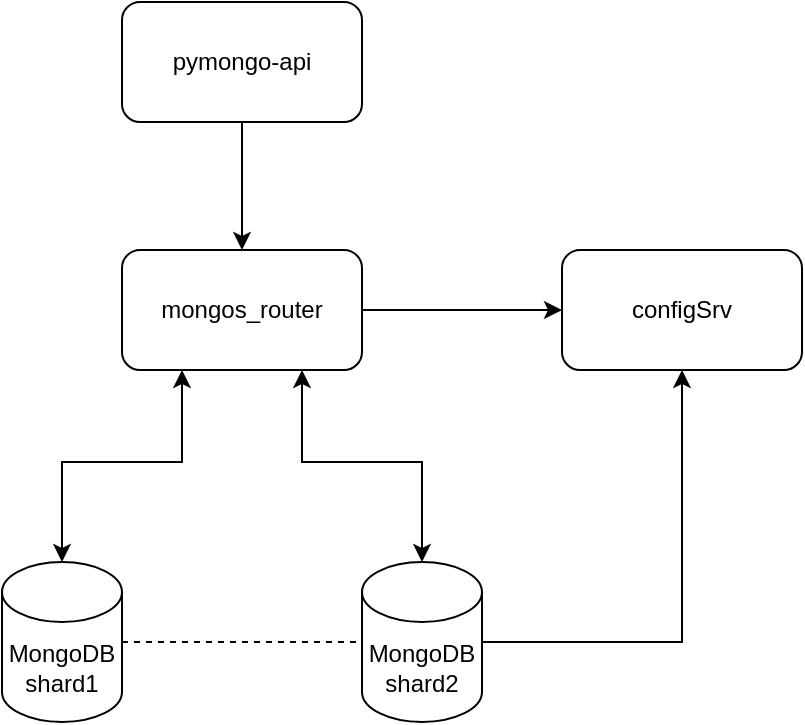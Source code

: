 <mxfile version="26.0.16" pages="5">
  <diagram name="Schema1" id="-H_mtQnk-PTXWXPvYvuk">
    <mxGraphModel dx="1194" dy="877" grid="1" gridSize="10" guides="1" tooltips="1" connect="1" arrows="1" fold="1" page="1" pageScale="1" pageWidth="1169" pageHeight="827" math="0" shadow="0">
      <root>
        <mxCell id="0" />
        <mxCell id="1" parent="0" />
        <mxCell id="zA23MoTUsTF4_91t8viU-2" value="MongoDB&lt;div&gt;shard1&lt;/div&gt;" style="shape=cylinder3;whiteSpace=wrap;html=1;boundedLbl=1;backgroundOutline=1;size=15;" parent="1" vertex="1">
          <mxGeometry x="320" y="570" width="60" height="80" as="geometry" />
        </mxCell>
        <mxCell id="zA23MoTUsTF4_91t8viU-3" value="pymongo-api" style="rounded=1;whiteSpace=wrap;html=1;" parent="1" vertex="1">
          <mxGeometry x="380" y="290" width="120" height="60" as="geometry" />
        </mxCell>
        <mxCell id="087oYiz1m4qv8BDyzzvF-1" value="mongos_router" style="rounded=1;whiteSpace=wrap;html=1;" vertex="1" parent="1">
          <mxGeometry x="380" y="414" width="120" height="60" as="geometry" />
        </mxCell>
        <mxCell id="087oYiz1m4qv8BDyzzvF-2" value="MongoDB&lt;div&gt;shard2&lt;/div&gt;" style="shape=cylinder3;whiteSpace=wrap;html=1;boundedLbl=1;backgroundOutline=1;size=15;" vertex="1" parent="1">
          <mxGeometry x="500" y="570" width="60" height="80" as="geometry" />
        </mxCell>
        <mxCell id="087oYiz1m4qv8BDyzzvF-3" value="configSrv" style="rounded=1;whiteSpace=wrap;html=1;" vertex="1" parent="1">
          <mxGeometry x="600" y="414" width="120" height="60" as="geometry" />
        </mxCell>
        <mxCell id="087oYiz1m4qv8BDyzzvF-4" value="" style="endArrow=classic;html=1;rounded=0;exitX=0.5;exitY=1;exitDx=0;exitDy=0;entryX=0.5;entryY=0;entryDx=0;entryDy=0;" edge="1" parent="1" source="zA23MoTUsTF4_91t8viU-3" target="087oYiz1m4qv8BDyzzvF-1">
          <mxGeometry width="50" height="50" relative="1" as="geometry">
            <mxPoint x="560" y="480" as="sourcePoint" />
            <mxPoint x="610" y="430" as="targetPoint" />
          </mxGeometry>
        </mxCell>
        <mxCell id="087oYiz1m4qv8BDyzzvF-5" value="" style="endArrow=none;dashed=1;html=1;rounded=0;exitX=1;exitY=0.5;exitDx=0;exitDy=0;exitPerimeter=0;entryX=0;entryY=0.5;entryDx=0;entryDy=0;entryPerimeter=0;" edge="1" parent="1" source="zA23MoTUsTF4_91t8viU-2" target="087oYiz1m4qv8BDyzzvF-2">
          <mxGeometry width="50" height="50" relative="1" as="geometry">
            <mxPoint x="560" y="480" as="sourcePoint" />
            <mxPoint x="610" y="430" as="targetPoint" />
          </mxGeometry>
        </mxCell>
        <mxCell id="087oYiz1m4qv8BDyzzvF-6" value="" style="endArrow=classic;html=1;rounded=0;exitX=1;exitY=0.5;exitDx=0;exitDy=0;exitPerimeter=0;entryX=0.5;entryY=1;entryDx=0;entryDy=0;" edge="1" parent="1" source="087oYiz1m4qv8BDyzzvF-2" target="087oYiz1m4qv8BDyzzvF-3">
          <mxGeometry width="50" height="50" relative="1" as="geometry">
            <mxPoint x="560" y="480" as="sourcePoint" />
            <mxPoint x="610" y="430" as="targetPoint" />
            <Array as="points">
              <mxPoint x="660" y="610" />
            </Array>
          </mxGeometry>
        </mxCell>
        <mxCell id="087oYiz1m4qv8BDyzzvF-7" value="" style="endArrow=classic;startArrow=classic;html=1;rounded=0;exitX=0.25;exitY=1;exitDx=0;exitDy=0;entryX=0.5;entryY=0;entryDx=0;entryDy=0;entryPerimeter=0;" edge="1" parent="1" source="087oYiz1m4qv8BDyzzvF-1" target="zA23MoTUsTF4_91t8viU-2">
          <mxGeometry width="50" height="50" relative="1" as="geometry">
            <mxPoint x="480" y="530" as="sourcePoint" />
            <mxPoint x="610" y="430" as="targetPoint" />
            <Array as="points">
              <mxPoint x="410" y="520" />
              <mxPoint x="350" y="520" />
            </Array>
          </mxGeometry>
        </mxCell>
        <mxCell id="087oYiz1m4qv8BDyzzvF-10" value="" style="endArrow=classic;startArrow=classic;html=1;rounded=0;exitX=0.75;exitY=1;exitDx=0;exitDy=0;entryX=0.5;entryY=0;entryDx=0;entryDy=0;entryPerimeter=0;" edge="1" parent="1" source="087oYiz1m4qv8BDyzzvF-1" target="087oYiz1m4qv8BDyzzvF-2">
          <mxGeometry width="50" height="50" relative="1" as="geometry">
            <mxPoint x="560" y="480" as="sourcePoint" />
            <mxPoint x="610" y="430" as="targetPoint" />
            <Array as="points">
              <mxPoint x="470" y="520" />
              <mxPoint x="530" y="520" />
            </Array>
          </mxGeometry>
        </mxCell>
        <mxCell id="087oYiz1m4qv8BDyzzvF-11" value="" style="endArrow=classic;html=1;rounded=0;exitX=1;exitY=0.5;exitDx=0;exitDy=0;entryX=0;entryY=0.5;entryDx=0;entryDy=0;" edge="1" parent="1" source="087oYiz1m4qv8BDyzzvF-1" target="087oYiz1m4qv8BDyzzvF-3">
          <mxGeometry width="50" height="50" relative="1" as="geometry">
            <mxPoint x="560" y="480" as="sourcePoint" />
            <mxPoint x="610" y="430" as="targetPoint" />
          </mxGeometry>
        </mxCell>
      </root>
    </mxGraphModel>
  </diagram>
  <diagram name="Schema2" id="lO0M5hL0GGs-iEj8rgMu">
    <mxGraphModel dx="1194" dy="877" grid="1" gridSize="10" guides="1" tooltips="1" connect="1" arrows="1" fold="1" page="1" pageScale="1" pageWidth="1169" pageHeight="827" math="0" shadow="0">
      <root>
        <mxCell id="o8XCgRM6VJxwZhyw6zIC-0" />
        <mxCell id="o8XCgRM6VJxwZhyw6zIC-1" parent="o8XCgRM6VJxwZhyw6zIC-0" />
        <mxCell id="o8XCgRM6VJxwZhyw6zIC-3" value="pymongo-api" style="rounded=1;whiteSpace=wrap;html=1;" vertex="1" parent="o8XCgRM6VJxwZhyw6zIC-1">
          <mxGeometry x="380" y="290" width="120" height="60" as="geometry" />
        </mxCell>
        <mxCell id="o8XCgRM6VJxwZhyw6zIC-4" value="mongos_router" style="rounded=1;whiteSpace=wrap;html=1;" vertex="1" parent="o8XCgRM6VJxwZhyw6zIC-1">
          <mxGeometry x="380" y="414" width="120" height="60" as="geometry" />
        </mxCell>
        <mxCell id="o8XCgRM6VJxwZhyw6zIC-6" value="configSrv" style="rounded=1;whiteSpace=wrap;html=1;" vertex="1" parent="o8XCgRM6VJxwZhyw6zIC-1">
          <mxGeometry x="600" y="414" width="120" height="60" as="geometry" />
        </mxCell>
        <mxCell id="o8XCgRM6VJxwZhyw6zIC-7" value="" style="endArrow=classic;html=1;rounded=0;exitX=0.5;exitY=1;exitDx=0;exitDy=0;entryX=0.5;entryY=0;entryDx=0;entryDy=0;" edge="1" parent="o8XCgRM6VJxwZhyw6zIC-1" source="o8XCgRM6VJxwZhyw6zIC-3" target="o8XCgRM6VJxwZhyw6zIC-4">
          <mxGeometry width="50" height="50" relative="1" as="geometry">
            <mxPoint x="560" y="480" as="sourcePoint" />
            <mxPoint x="610" y="430" as="targetPoint" />
          </mxGeometry>
        </mxCell>
        <mxCell id="o8XCgRM6VJxwZhyw6zIC-10" value="" style="endArrow=classic;startArrow=classic;html=1;rounded=0;exitX=0.25;exitY=1;exitDx=0;exitDy=0;entryX=0.8;entryY=0;entryDx=0;entryDy=0;entryPerimeter=0;" edge="1" parent="o8XCgRM6VJxwZhyw6zIC-1" source="o8XCgRM6VJxwZhyw6zIC-4" target="TA7CUY5r8vVZmeX4kMc0-0">
          <mxGeometry width="50" height="50" relative="1" as="geometry">
            <mxPoint x="480" y="530" as="sourcePoint" />
            <mxPoint x="350" y="570" as="targetPoint" />
            <Array as="points">
              <mxPoint x="410" y="520" />
              <mxPoint x="350" y="520" />
            </Array>
          </mxGeometry>
        </mxCell>
        <mxCell id="o8XCgRM6VJxwZhyw6zIC-11" value="" style="endArrow=classic;startArrow=classic;html=1;rounded=0;exitX=0.75;exitY=1;exitDx=0;exitDy=0;entryX=0.186;entryY=0;entryDx=0;entryDy=0;entryPerimeter=0;" edge="1" parent="o8XCgRM6VJxwZhyw6zIC-1" source="o8XCgRM6VJxwZhyw6zIC-4" target="TA7CUY5r8vVZmeX4kMc0-2">
          <mxGeometry width="50" height="50" relative="1" as="geometry">
            <mxPoint x="560" y="480" as="sourcePoint" />
            <mxPoint x="530" y="560" as="targetPoint" />
            <Array as="points">
              <mxPoint x="470" y="520" />
              <mxPoint x="530" y="520" />
            </Array>
          </mxGeometry>
        </mxCell>
        <mxCell id="o8XCgRM6VJxwZhyw6zIC-12" value="" style="endArrow=classic;html=1;rounded=0;exitX=1;exitY=0.5;exitDx=0;exitDy=0;entryX=0;entryY=0.5;entryDx=0;entryDy=0;" edge="1" parent="o8XCgRM6VJxwZhyw6zIC-1" source="o8XCgRM6VJxwZhyw6zIC-4" target="o8XCgRM6VJxwZhyw6zIC-6">
          <mxGeometry width="50" height="50" relative="1" as="geometry">
            <mxPoint x="560" y="480" as="sourcePoint" />
            <mxPoint x="610" y="430" as="targetPoint" />
          </mxGeometry>
        </mxCell>
        <mxCell id="TA7CUY5r8vVZmeX4kMc0-0" value="shard1" style="swimlane;whiteSpace=wrap;html=1;" vertex="1" parent="o8XCgRM6VJxwZhyw6zIC-1">
          <mxGeometry x="160" y="570" width="230" height="210" as="geometry" />
        </mxCell>
        <mxCell id="plJyQWOy_HeiTZnCQPnZ-1" value="MongoDB&lt;div&gt;shard11&lt;/div&gt;" style="shape=cylinder3;whiteSpace=wrap;html=1;boundedLbl=1;backgroundOutline=1;size=15;" vertex="1" parent="TA7CUY5r8vVZmeX4kMc0-0">
          <mxGeometry x="20" y="40" width="60" height="80" as="geometry" />
        </mxCell>
        <mxCell id="TA7CUY5r8vVZmeX4kMc0-3" value="MongoDB&lt;div&gt;shard12&lt;/div&gt;" style="shape=cylinder3;whiteSpace=wrap;html=1;boundedLbl=1;backgroundOutline=1;size=15;" vertex="1" parent="TA7CUY5r8vVZmeX4kMc0-0">
          <mxGeometry x="150" y="40" width="60" height="80" as="geometry" />
        </mxCell>
        <mxCell id="TA7CUY5r8vVZmeX4kMc0-4" value="MongoDB&lt;div&gt;shard13&lt;/div&gt;" style="shape=cylinder3;whiteSpace=wrap;html=1;boundedLbl=1;backgroundOutline=1;size=15;" vertex="1" parent="TA7CUY5r8vVZmeX4kMc0-0">
          <mxGeometry x="85" y="120" width="60" height="80" as="geometry" />
        </mxCell>
        <mxCell id="TA7CUY5r8vVZmeX4kMc0-7" value="" style="endArrow=classic;startArrow=classic;html=1;rounded=0;exitX=0.622;exitY=1.033;exitDx=0;exitDy=0;exitPerimeter=0;entryX=0;entryY=0.5;entryDx=0;entryDy=0;entryPerimeter=0;" edge="1" parent="TA7CUY5r8vVZmeX4kMc0-0" source="plJyQWOy_HeiTZnCQPnZ-1" target="TA7CUY5r8vVZmeX4kMc0-4">
          <mxGeometry width="50" height="50" relative="1" as="geometry">
            <mxPoint x="400" y="-90" as="sourcePoint" />
            <mxPoint x="450" y="-140" as="targetPoint" />
          </mxGeometry>
        </mxCell>
        <mxCell id="TA7CUY5r8vVZmeX4kMc0-8" value="" style="endArrow=classic;startArrow=classic;html=1;rounded=0;exitX=1;exitY=0.5;exitDx=0;exitDy=0;exitPerimeter=0;" edge="1" parent="TA7CUY5r8vVZmeX4kMc0-0" source="plJyQWOy_HeiTZnCQPnZ-1" target="TA7CUY5r8vVZmeX4kMc0-3">
          <mxGeometry width="50" height="50" relative="1" as="geometry">
            <mxPoint x="400" y="-90" as="sourcePoint" />
            <mxPoint x="450" y="-140" as="targetPoint" />
          </mxGeometry>
        </mxCell>
        <mxCell id="TA7CUY5r8vVZmeX4kMc0-9" value="" style="endArrow=classic;startArrow=classic;html=1;rounded=0;entryX=0.5;entryY=1;entryDx=0;entryDy=0;entryPerimeter=0;exitX=1;exitY=0.5;exitDx=0;exitDy=0;exitPerimeter=0;" edge="1" parent="TA7CUY5r8vVZmeX4kMc0-0" source="TA7CUY5r8vVZmeX4kMc0-4" target="TA7CUY5r8vVZmeX4kMc0-3">
          <mxGeometry width="50" height="50" relative="1" as="geometry">
            <mxPoint x="400" y="-90" as="sourcePoint" />
            <mxPoint x="450" y="-140" as="targetPoint" />
          </mxGeometry>
        </mxCell>
        <mxCell id="TA7CUY5r8vVZmeX4kMc0-2" value="shard2" style="swimlane;whiteSpace=wrap;html=1;" vertex="1" parent="o8XCgRM6VJxwZhyw6zIC-1">
          <mxGeometry x="490" y="570" width="230" height="210" as="geometry" />
        </mxCell>
        <mxCell id="o8XCgRM6VJxwZhyw6zIC-5" value="MongoDB&lt;div&gt;shard21&lt;/div&gt;" style="shape=cylinder3;whiteSpace=wrap;html=1;boundedLbl=1;backgroundOutline=1;size=15;" vertex="1" parent="TA7CUY5r8vVZmeX4kMc0-2">
          <mxGeometry x="30" y="40" width="60" height="80" as="geometry" />
        </mxCell>
        <mxCell id="TA7CUY5r8vVZmeX4kMc0-5" value="MongoDB&lt;div&gt;shard22&lt;/div&gt;" style="shape=cylinder3;whiteSpace=wrap;html=1;boundedLbl=1;backgroundOutline=1;size=15;" vertex="1" parent="TA7CUY5r8vVZmeX4kMc0-2">
          <mxGeometry x="150" y="40" width="60" height="80" as="geometry" />
        </mxCell>
        <mxCell id="TA7CUY5r8vVZmeX4kMc0-6" value="MongoDB&lt;div&gt;shard23&lt;/div&gt;" style="shape=cylinder3;whiteSpace=wrap;html=1;boundedLbl=1;backgroundOutline=1;size=15;" vertex="1" parent="TA7CUY5r8vVZmeX4kMc0-2">
          <mxGeometry x="90" y="120" width="60" height="80" as="geometry" />
        </mxCell>
        <mxCell id="ODHr8h-MyP5R2nlJyioQ-1" value="" style="endArrow=classic;startArrow=classic;html=1;rounded=0;entryX=0;entryY=0.5;entryDx=0;entryDy=0;entryPerimeter=0;exitX=1;exitY=0.5;exitDx=0;exitDy=0;exitPerimeter=0;" edge="1" parent="TA7CUY5r8vVZmeX4kMc0-2" source="o8XCgRM6VJxwZhyw6zIC-5" target="TA7CUY5r8vVZmeX4kMc0-5">
          <mxGeometry width="50" height="50" relative="1" as="geometry">
            <mxPoint x="70" y="10" as="sourcePoint" />
            <mxPoint x="120" y="-40" as="targetPoint" />
          </mxGeometry>
        </mxCell>
        <mxCell id="ODHr8h-MyP5R2nlJyioQ-2" value="" style="endArrow=classic;startArrow=classic;html=1;rounded=0;entryX=0.5;entryY=1;entryDx=0;entryDy=0;entryPerimeter=0;exitX=0;exitY=0.5;exitDx=0;exitDy=0;exitPerimeter=0;" edge="1" parent="TA7CUY5r8vVZmeX4kMc0-2" source="TA7CUY5r8vVZmeX4kMc0-6" target="o8XCgRM6VJxwZhyw6zIC-5">
          <mxGeometry width="50" height="50" relative="1" as="geometry">
            <mxPoint x="70" y="10" as="sourcePoint" />
            <mxPoint x="120" y="-40" as="targetPoint" />
          </mxGeometry>
        </mxCell>
        <mxCell id="ODHr8h-MyP5R2nlJyioQ-3" value="" style="endArrow=classic;startArrow=classic;html=1;rounded=0;entryX=0.5;entryY=1;entryDx=0;entryDy=0;entryPerimeter=0;exitX=1;exitY=0.5;exitDx=0;exitDy=0;exitPerimeter=0;" edge="1" parent="TA7CUY5r8vVZmeX4kMc0-2" source="TA7CUY5r8vVZmeX4kMc0-6" target="TA7CUY5r8vVZmeX4kMc0-5">
          <mxGeometry width="50" height="50" relative="1" as="geometry">
            <mxPoint x="70" y="10" as="sourcePoint" />
            <mxPoint x="120" y="-40" as="targetPoint" />
          </mxGeometry>
        </mxCell>
        <mxCell id="TA7CUY5r8vVZmeX4kMc0-11" value="" style="endArrow=none;dashed=1;html=1;rounded=0;exitX=1;exitY=0.5;exitDx=0;exitDy=0;entryX=0;entryY=0.5;entryDx=0;entryDy=0;" edge="1" parent="o8XCgRM6VJxwZhyw6zIC-1" source="TA7CUY5r8vVZmeX4kMc0-0" target="TA7CUY5r8vVZmeX4kMc0-2">
          <mxGeometry width="50" height="50" relative="1" as="geometry">
            <mxPoint x="560" y="480" as="sourcePoint" />
            <mxPoint x="610" y="430" as="targetPoint" />
          </mxGeometry>
        </mxCell>
        <mxCell id="ODHr8h-MyP5R2nlJyioQ-0" value="" style="endArrow=classic;html=1;rounded=0;exitX=1;exitY=0.5;exitDx=0;exitDy=0;entryX=1;entryY=0.5;entryDx=0;entryDy=0;" edge="1" parent="o8XCgRM6VJxwZhyw6zIC-1" source="TA7CUY5r8vVZmeX4kMc0-2" target="o8XCgRM6VJxwZhyw6zIC-6">
          <mxGeometry width="50" height="50" relative="1" as="geometry">
            <mxPoint x="560" y="480" as="sourcePoint" />
            <mxPoint x="610" y="430" as="targetPoint" />
            <Array as="points">
              <mxPoint x="850" y="675" />
              <mxPoint x="850" y="444" />
            </Array>
          </mxGeometry>
        </mxCell>
      </root>
    </mxGraphModel>
  </diagram>
  <diagram name="Schema3" id="BK8w4pbfWN5OCnKPO7yN">
    <mxGraphModel dx="1194" dy="877" grid="1" gridSize="10" guides="1" tooltips="1" connect="1" arrows="1" fold="1" page="1" pageScale="1" pageWidth="1169" pageHeight="827" math="0" shadow="0">
      <root>
        <mxCell id="q2CXwzbvBKDrJuUm-CUu-0" />
        <mxCell id="q2CXwzbvBKDrJuUm-CUu-1" parent="q2CXwzbvBKDrJuUm-CUu-0" />
        <mxCell id="q2CXwzbvBKDrJuUm-CUu-2" value="pymongo-api" style="rounded=1;whiteSpace=wrap;html=1;" vertex="1" parent="q2CXwzbvBKDrJuUm-CUu-1">
          <mxGeometry x="380" y="290" width="120" height="60" as="geometry" />
        </mxCell>
        <mxCell id="q2CXwzbvBKDrJuUm-CUu-3" value="mongos_router" style="rounded=1;whiteSpace=wrap;html=1;" vertex="1" parent="q2CXwzbvBKDrJuUm-CUu-1">
          <mxGeometry x="380" y="414" width="120" height="60" as="geometry" />
        </mxCell>
        <mxCell id="q2CXwzbvBKDrJuUm-CUu-4" value="configSrv" style="rounded=1;whiteSpace=wrap;html=1;" vertex="1" parent="q2CXwzbvBKDrJuUm-CUu-1">
          <mxGeometry x="600" y="414" width="120" height="60" as="geometry" />
        </mxCell>
        <mxCell id="q2CXwzbvBKDrJuUm-CUu-5" value="" style="endArrow=classic;html=1;rounded=0;exitX=0.5;exitY=1;exitDx=0;exitDy=0;entryX=0.5;entryY=0;entryDx=0;entryDy=0;" edge="1" parent="q2CXwzbvBKDrJuUm-CUu-1" source="q2CXwzbvBKDrJuUm-CUu-2" target="q2CXwzbvBKDrJuUm-CUu-3">
          <mxGeometry width="50" height="50" relative="1" as="geometry">
            <mxPoint x="560" y="480" as="sourcePoint" />
            <mxPoint x="610" y="430" as="targetPoint" />
          </mxGeometry>
        </mxCell>
        <mxCell id="q2CXwzbvBKDrJuUm-CUu-6" value="" style="endArrow=classic;startArrow=classic;html=1;rounded=0;exitX=0.25;exitY=1;exitDx=0;exitDy=0;entryX=0.8;entryY=0;entryDx=0;entryDy=0;entryPerimeter=0;" edge="1" parent="q2CXwzbvBKDrJuUm-CUu-1" source="q2CXwzbvBKDrJuUm-CUu-3" target="q2CXwzbvBKDrJuUm-CUu-9">
          <mxGeometry width="50" height="50" relative="1" as="geometry">
            <mxPoint x="480" y="530" as="sourcePoint" />
            <mxPoint x="350" y="570" as="targetPoint" />
            <Array as="points">
              <mxPoint x="410" y="520" />
              <mxPoint x="350" y="520" />
            </Array>
          </mxGeometry>
        </mxCell>
        <mxCell id="q2CXwzbvBKDrJuUm-CUu-7" value="" style="endArrow=classic;startArrow=classic;html=1;rounded=0;exitX=0.75;exitY=1;exitDx=0;exitDy=0;entryX=0.186;entryY=0;entryDx=0;entryDy=0;entryPerimeter=0;" edge="1" parent="q2CXwzbvBKDrJuUm-CUu-1" source="q2CXwzbvBKDrJuUm-CUu-3" target="q2CXwzbvBKDrJuUm-CUu-16">
          <mxGeometry width="50" height="50" relative="1" as="geometry">
            <mxPoint x="560" y="480" as="sourcePoint" />
            <mxPoint x="530" y="560" as="targetPoint" />
            <Array as="points">
              <mxPoint x="470" y="520" />
              <mxPoint x="530" y="520" />
            </Array>
          </mxGeometry>
        </mxCell>
        <mxCell id="q2CXwzbvBKDrJuUm-CUu-8" value="" style="endArrow=classic;html=1;rounded=0;exitX=1;exitY=0.5;exitDx=0;exitDy=0;entryX=0;entryY=0.5;entryDx=0;entryDy=0;" edge="1" parent="q2CXwzbvBKDrJuUm-CUu-1" source="q2CXwzbvBKDrJuUm-CUu-3" target="q2CXwzbvBKDrJuUm-CUu-4">
          <mxGeometry width="50" height="50" relative="1" as="geometry">
            <mxPoint x="560" y="480" as="sourcePoint" />
            <mxPoint x="610" y="430" as="targetPoint" />
          </mxGeometry>
        </mxCell>
        <mxCell id="q2CXwzbvBKDrJuUm-CUu-9" value="shard1" style="swimlane;whiteSpace=wrap;html=1;" vertex="1" parent="q2CXwzbvBKDrJuUm-CUu-1">
          <mxGeometry x="160" y="570" width="230" height="210" as="geometry">
            <mxRectangle x="160" y="570" width="80" height="30" as="alternateBounds" />
          </mxGeometry>
        </mxCell>
        <mxCell id="q2CXwzbvBKDrJuUm-CUu-10" value="MongoDB&lt;div&gt;shard11&lt;/div&gt;" style="shape=cylinder3;whiteSpace=wrap;html=1;boundedLbl=1;backgroundOutline=1;size=15;" vertex="1" parent="q2CXwzbvBKDrJuUm-CUu-9">
          <mxGeometry x="20" y="40" width="60" height="80" as="geometry" />
        </mxCell>
        <mxCell id="q2CXwzbvBKDrJuUm-CUu-11" value="MongoDB&lt;div&gt;shard12&lt;/div&gt;" style="shape=cylinder3;whiteSpace=wrap;html=1;boundedLbl=1;backgroundOutline=1;size=15;" vertex="1" parent="q2CXwzbvBKDrJuUm-CUu-9">
          <mxGeometry x="150" y="40" width="60" height="80" as="geometry" />
        </mxCell>
        <mxCell id="q2CXwzbvBKDrJuUm-CUu-12" value="MongoDB&lt;div&gt;shard13&lt;/div&gt;" style="shape=cylinder3;whiteSpace=wrap;html=1;boundedLbl=1;backgroundOutline=1;size=15;" vertex="1" parent="q2CXwzbvBKDrJuUm-CUu-9">
          <mxGeometry x="85" y="120" width="60" height="80" as="geometry" />
        </mxCell>
        <mxCell id="q2CXwzbvBKDrJuUm-CUu-13" value="" style="endArrow=classic;startArrow=classic;html=1;rounded=0;exitX=0.622;exitY=1.033;exitDx=0;exitDy=0;exitPerimeter=0;entryX=0;entryY=0.5;entryDx=0;entryDy=0;entryPerimeter=0;" edge="1" parent="q2CXwzbvBKDrJuUm-CUu-9" source="q2CXwzbvBKDrJuUm-CUu-10" target="q2CXwzbvBKDrJuUm-CUu-12">
          <mxGeometry width="50" height="50" relative="1" as="geometry">
            <mxPoint x="400" y="-90" as="sourcePoint" />
            <mxPoint x="450" y="-140" as="targetPoint" />
          </mxGeometry>
        </mxCell>
        <mxCell id="q2CXwzbvBKDrJuUm-CUu-14" value="" style="endArrow=classic;startArrow=classic;html=1;rounded=0;exitX=1;exitY=0.5;exitDx=0;exitDy=0;exitPerimeter=0;" edge="1" parent="q2CXwzbvBKDrJuUm-CUu-9" source="q2CXwzbvBKDrJuUm-CUu-10" target="q2CXwzbvBKDrJuUm-CUu-11">
          <mxGeometry width="50" height="50" relative="1" as="geometry">
            <mxPoint x="400" y="-90" as="sourcePoint" />
            <mxPoint x="450" y="-140" as="targetPoint" />
          </mxGeometry>
        </mxCell>
        <mxCell id="q2CXwzbvBKDrJuUm-CUu-15" value="" style="endArrow=classic;startArrow=classic;html=1;rounded=0;entryX=0.5;entryY=1;entryDx=0;entryDy=0;entryPerimeter=0;exitX=1;exitY=0.5;exitDx=0;exitDy=0;exitPerimeter=0;" edge="1" parent="q2CXwzbvBKDrJuUm-CUu-9" source="q2CXwzbvBKDrJuUm-CUu-12" target="q2CXwzbvBKDrJuUm-CUu-11">
          <mxGeometry width="50" height="50" relative="1" as="geometry">
            <mxPoint x="400" y="-90" as="sourcePoint" />
            <mxPoint x="450" y="-140" as="targetPoint" />
          </mxGeometry>
        </mxCell>
        <mxCell id="q2CXwzbvBKDrJuUm-CUu-16" value="shard2" style="swimlane;whiteSpace=wrap;html=1;" vertex="1" parent="q2CXwzbvBKDrJuUm-CUu-1">
          <mxGeometry x="490" y="570" width="230" height="210" as="geometry">
            <mxRectangle x="490" y="570" width="80" height="30" as="alternateBounds" />
          </mxGeometry>
        </mxCell>
        <mxCell id="q2CXwzbvBKDrJuUm-CUu-17" value="MongoDB&lt;div&gt;shard21&lt;/div&gt;" style="shape=cylinder3;whiteSpace=wrap;html=1;boundedLbl=1;backgroundOutline=1;size=15;" vertex="1" parent="q2CXwzbvBKDrJuUm-CUu-16">
          <mxGeometry x="30" y="40" width="60" height="80" as="geometry" />
        </mxCell>
        <mxCell id="q2CXwzbvBKDrJuUm-CUu-18" value="MongoDB&lt;div&gt;shard22&lt;/div&gt;" style="shape=cylinder3;whiteSpace=wrap;html=1;boundedLbl=1;backgroundOutline=1;size=15;" vertex="1" parent="q2CXwzbvBKDrJuUm-CUu-16">
          <mxGeometry x="150" y="40" width="60" height="80" as="geometry" />
        </mxCell>
        <mxCell id="q2CXwzbvBKDrJuUm-CUu-19" value="MongoDB&lt;div&gt;shard23&lt;/div&gt;" style="shape=cylinder3;whiteSpace=wrap;html=1;boundedLbl=1;backgroundOutline=1;size=15;" vertex="1" parent="q2CXwzbvBKDrJuUm-CUu-16">
          <mxGeometry x="90" y="120" width="60" height="80" as="geometry" />
        </mxCell>
        <mxCell id="q2CXwzbvBKDrJuUm-CUu-20" value="" style="endArrow=classic;startArrow=classic;html=1;rounded=0;entryX=0;entryY=0.5;entryDx=0;entryDy=0;entryPerimeter=0;exitX=1;exitY=0.5;exitDx=0;exitDy=0;exitPerimeter=0;" edge="1" parent="q2CXwzbvBKDrJuUm-CUu-16" source="q2CXwzbvBKDrJuUm-CUu-17" target="q2CXwzbvBKDrJuUm-CUu-18">
          <mxGeometry width="50" height="50" relative="1" as="geometry">
            <mxPoint x="70" y="10" as="sourcePoint" />
            <mxPoint x="120" y="-40" as="targetPoint" />
          </mxGeometry>
        </mxCell>
        <mxCell id="q2CXwzbvBKDrJuUm-CUu-21" value="" style="endArrow=classic;startArrow=classic;html=1;rounded=0;entryX=0.5;entryY=1;entryDx=0;entryDy=0;entryPerimeter=0;exitX=0;exitY=0.5;exitDx=0;exitDy=0;exitPerimeter=0;" edge="1" parent="q2CXwzbvBKDrJuUm-CUu-16" source="q2CXwzbvBKDrJuUm-CUu-19" target="q2CXwzbvBKDrJuUm-CUu-17">
          <mxGeometry width="50" height="50" relative="1" as="geometry">
            <mxPoint x="70" y="10" as="sourcePoint" />
            <mxPoint x="120" y="-40" as="targetPoint" />
          </mxGeometry>
        </mxCell>
        <mxCell id="q2CXwzbvBKDrJuUm-CUu-22" value="" style="endArrow=classic;startArrow=classic;html=1;rounded=0;entryX=0.5;entryY=1;entryDx=0;entryDy=0;entryPerimeter=0;exitX=1;exitY=0.5;exitDx=0;exitDy=0;exitPerimeter=0;" edge="1" parent="q2CXwzbvBKDrJuUm-CUu-16" source="q2CXwzbvBKDrJuUm-CUu-19" target="q2CXwzbvBKDrJuUm-CUu-18">
          <mxGeometry width="50" height="50" relative="1" as="geometry">
            <mxPoint x="70" y="10" as="sourcePoint" />
            <mxPoint x="120" y="-40" as="targetPoint" />
          </mxGeometry>
        </mxCell>
        <mxCell id="q2CXwzbvBKDrJuUm-CUu-23" value="" style="endArrow=none;dashed=1;html=1;rounded=0;exitX=1;exitY=0.5;exitDx=0;exitDy=0;entryX=0;entryY=0.5;entryDx=0;entryDy=0;" edge="1" parent="q2CXwzbvBKDrJuUm-CUu-1" source="q2CXwzbvBKDrJuUm-CUu-9" target="q2CXwzbvBKDrJuUm-CUu-16">
          <mxGeometry width="50" height="50" relative="1" as="geometry">
            <mxPoint x="560" y="480" as="sourcePoint" />
            <mxPoint x="610" y="430" as="targetPoint" />
          </mxGeometry>
        </mxCell>
        <mxCell id="q2CXwzbvBKDrJuUm-CUu-24" value="" style="endArrow=classic;html=1;rounded=0;exitX=1;exitY=0.5;exitDx=0;exitDy=0;entryX=1;entryY=0.5;entryDx=0;entryDy=0;" edge="1" parent="q2CXwzbvBKDrJuUm-CUu-1" source="q2CXwzbvBKDrJuUm-CUu-16" target="q2CXwzbvBKDrJuUm-CUu-4">
          <mxGeometry width="50" height="50" relative="1" as="geometry">
            <mxPoint x="560" y="480" as="sourcePoint" />
            <mxPoint x="610" y="430" as="targetPoint" />
            <Array as="points">
              <mxPoint x="850" y="675" />
              <mxPoint x="850" y="444" />
            </Array>
          </mxGeometry>
        </mxCell>
        <mxCell id="NEqiRjux5sYKYrWcBsMP-0" value="redis" style="rounded=1;whiteSpace=wrap;html=1;" vertex="1" parent="q2CXwzbvBKDrJuUm-CUu-1">
          <mxGeometry x="150" y="414" width="120" height="60" as="geometry" />
        </mxCell>
        <mxCell id="NEqiRjux5sYKYrWcBsMP-1" value="" style="endArrow=classic;html=1;rounded=0;exitX=0;exitY=0.5;exitDx=0;exitDy=0;entryX=0.5;entryY=0;entryDx=0;entryDy=0;" edge="1" parent="q2CXwzbvBKDrJuUm-CUu-1" source="q2CXwzbvBKDrJuUm-CUu-2" target="NEqiRjux5sYKYrWcBsMP-0">
          <mxGeometry width="50" height="50" relative="1" as="geometry">
            <mxPoint x="560" y="680" as="sourcePoint" />
            <mxPoint x="610" y="630" as="targetPoint" />
            <Array as="points">
              <mxPoint x="210" y="320" />
            </Array>
          </mxGeometry>
        </mxCell>
      </root>
    </mxGraphModel>
  </diagram>
  <diagram name="Schema4" id="0gWDWi08B7lqSFrItPcV">
    <mxGraphModel dx="1405" dy="1032" grid="1" gridSize="10" guides="1" tooltips="1" connect="1" arrows="1" fold="1" page="1" pageScale="1" pageWidth="1169" pageHeight="827" math="0" shadow="0">
      <root>
        <mxCell id="6fXSz6G4oAWlf-07K5Bp-0" />
        <mxCell id="6fXSz6G4oAWlf-07K5Bp-1" parent="6fXSz6G4oAWlf-07K5Bp-0" />
        <mxCell id="6fXSz6G4oAWlf-07K5Bp-2" value="pymongo-api-1" style="rounded=1;whiteSpace=wrap;html=1;" vertex="1" parent="6fXSz6G4oAWlf-07K5Bp-1">
          <mxGeometry x="290" y="290" width="120" height="60" as="geometry" />
        </mxCell>
        <mxCell id="6fXSz6G4oAWlf-07K5Bp-3" value="mongos_router" style="rounded=1;whiteSpace=wrap;html=1;" vertex="1" parent="6fXSz6G4oAWlf-07K5Bp-1">
          <mxGeometry x="380" y="414" width="120" height="60" as="geometry" />
        </mxCell>
        <mxCell id="6fXSz6G4oAWlf-07K5Bp-4" value="configSrv" style="rounded=1;whiteSpace=wrap;html=1;" vertex="1" parent="6fXSz6G4oAWlf-07K5Bp-1">
          <mxGeometry x="600" y="414" width="120" height="60" as="geometry" />
        </mxCell>
        <mxCell id="6fXSz6G4oAWlf-07K5Bp-5" value="" style="endArrow=classic;html=1;rounded=0;exitX=0.5;exitY=1;exitDx=0;exitDy=0;entryX=0.5;entryY=0;entryDx=0;entryDy=0;" edge="1" parent="6fXSz6G4oAWlf-07K5Bp-1" source="6fXSz6G4oAWlf-07K5Bp-2" target="6fXSz6G4oAWlf-07K5Bp-3">
          <mxGeometry width="50" height="50" relative="1" as="geometry">
            <mxPoint x="560" y="480" as="sourcePoint" />
            <mxPoint x="610" y="430" as="targetPoint" />
          </mxGeometry>
        </mxCell>
        <mxCell id="6fXSz6G4oAWlf-07K5Bp-6" value="" style="endArrow=classic;startArrow=classic;html=1;rounded=0;exitX=0.25;exitY=1;exitDx=0;exitDy=0;entryX=0.8;entryY=0;entryDx=0;entryDy=0;entryPerimeter=0;" edge="1" parent="6fXSz6G4oAWlf-07K5Bp-1" source="6fXSz6G4oAWlf-07K5Bp-3" target="6fXSz6G4oAWlf-07K5Bp-9">
          <mxGeometry width="50" height="50" relative="1" as="geometry">
            <mxPoint x="480" y="530" as="sourcePoint" />
            <mxPoint x="350" y="570" as="targetPoint" />
            <Array as="points">
              <mxPoint x="410" y="520" />
              <mxPoint x="350" y="520" />
            </Array>
          </mxGeometry>
        </mxCell>
        <mxCell id="6fXSz6G4oAWlf-07K5Bp-7" value="" style="endArrow=classic;startArrow=classic;html=1;rounded=0;exitX=0.75;exitY=1;exitDx=0;exitDy=0;entryX=0.186;entryY=0;entryDx=0;entryDy=0;entryPerimeter=0;" edge="1" parent="6fXSz6G4oAWlf-07K5Bp-1" source="6fXSz6G4oAWlf-07K5Bp-3" target="6fXSz6G4oAWlf-07K5Bp-16">
          <mxGeometry width="50" height="50" relative="1" as="geometry">
            <mxPoint x="560" y="480" as="sourcePoint" />
            <mxPoint x="530" y="560" as="targetPoint" />
            <Array as="points">
              <mxPoint x="470" y="520" />
              <mxPoint x="530" y="520" />
            </Array>
          </mxGeometry>
        </mxCell>
        <mxCell id="6fXSz6G4oAWlf-07K5Bp-8" value="" style="endArrow=classic;html=1;rounded=0;exitX=1;exitY=0.5;exitDx=0;exitDy=0;entryX=0;entryY=0.5;entryDx=0;entryDy=0;" edge="1" parent="6fXSz6G4oAWlf-07K5Bp-1" source="6fXSz6G4oAWlf-07K5Bp-3" target="6fXSz6G4oAWlf-07K5Bp-4">
          <mxGeometry width="50" height="50" relative="1" as="geometry">
            <mxPoint x="560" y="480" as="sourcePoint" />
            <mxPoint x="610" y="430" as="targetPoint" />
          </mxGeometry>
        </mxCell>
        <mxCell id="6fXSz6G4oAWlf-07K5Bp-9" value="shard1" style="swimlane;whiteSpace=wrap;html=1;" vertex="1" parent="6fXSz6G4oAWlf-07K5Bp-1">
          <mxGeometry x="160" y="570" width="230" height="210" as="geometry">
            <mxRectangle x="160" y="570" width="80" height="30" as="alternateBounds" />
          </mxGeometry>
        </mxCell>
        <mxCell id="6fXSz6G4oAWlf-07K5Bp-10" value="MongoDB&lt;div&gt;shard11&lt;/div&gt;" style="shape=cylinder3;whiteSpace=wrap;html=1;boundedLbl=1;backgroundOutline=1;size=15;" vertex="1" parent="6fXSz6G4oAWlf-07K5Bp-9">
          <mxGeometry x="20" y="40" width="60" height="80" as="geometry" />
        </mxCell>
        <mxCell id="6fXSz6G4oAWlf-07K5Bp-11" value="MongoDB&lt;div&gt;shard12&lt;/div&gt;" style="shape=cylinder3;whiteSpace=wrap;html=1;boundedLbl=1;backgroundOutline=1;size=15;" vertex="1" parent="6fXSz6G4oAWlf-07K5Bp-9">
          <mxGeometry x="150" y="40" width="60" height="80" as="geometry" />
        </mxCell>
        <mxCell id="6fXSz6G4oAWlf-07K5Bp-12" value="MongoDB&lt;div&gt;shard13&lt;/div&gt;" style="shape=cylinder3;whiteSpace=wrap;html=1;boundedLbl=1;backgroundOutline=1;size=15;" vertex="1" parent="6fXSz6G4oAWlf-07K5Bp-9">
          <mxGeometry x="85" y="120" width="60" height="80" as="geometry" />
        </mxCell>
        <mxCell id="6fXSz6G4oAWlf-07K5Bp-13" value="" style="endArrow=classic;startArrow=classic;html=1;rounded=0;exitX=0.622;exitY=1.033;exitDx=0;exitDy=0;exitPerimeter=0;entryX=0;entryY=0.5;entryDx=0;entryDy=0;entryPerimeter=0;" edge="1" parent="6fXSz6G4oAWlf-07K5Bp-9" source="6fXSz6G4oAWlf-07K5Bp-10" target="6fXSz6G4oAWlf-07K5Bp-12">
          <mxGeometry width="50" height="50" relative="1" as="geometry">
            <mxPoint x="400" y="-90" as="sourcePoint" />
            <mxPoint x="450" y="-140" as="targetPoint" />
          </mxGeometry>
        </mxCell>
        <mxCell id="6fXSz6G4oAWlf-07K5Bp-14" value="" style="endArrow=classic;startArrow=classic;html=1;rounded=0;exitX=1;exitY=0.5;exitDx=0;exitDy=0;exitPerimeter=0;" edge="1" parent="6fXSz6G4oAWlf-07K5Bp-9" source="6fXSz6G4oAWlf-07K5Bp-10" target="6fXSz6G4oAWlf-07K5Bp-11">
          <mxGeometry width="50" height="50" relative="1" as="geometry">
            <mxPoint x="400" y="-90" as="sourcePoint" />
            <mxPoint x="450" y="-140" as="targetPoint" />
          </mxGeometry>
        </mxCell>
        <mxCell id="6fXSz6G4oAWlf-07K5Bp-15" value="" style="endArrow=classic;startArrow=classic;html=1;rounded=0;entryX=0.5;entryY=1;entryDx=0;entryDy=0;entryPerimeter=0;exitX=1;exitY=0.5;exitDx=0;exitDy=0;exitPerimeter=0;" edge="1" parent="6fXSz6G4oAWlf-07K5Bp-9" source="6fXSz6G4oAWlf-07K5Bp-12" target="6fXSz6G4oAWlf-07K5Bp-11">
          <mxGeometry width="50" height="50" relative="1" as="geometry">
            <mxPoint x="400" y="-90" as="sourcePoint" />
            <mxPoint x="450" y="-140" as="targetPoint" />
          </mxGeometry>
        </mxCell>
        <mxCell id="6fXSz6G4oAWlf-07K5Bp-16" value="shard2" style="swimlane;whiteSpace=wrap;html=1;" vertex="1" parent="6fXSz6G4oAWlf-07K5Bp-1">
          <mxGeometry x="490" y="570" width="230" height="210" as="geometry">
            <mxRectangle x="490" y="570" width="80" height="30" as="alternateBounds" />
          </mxGeometry>
        </mxCell>
        <mxCell id="6fXSz6G4oAWlf-07K5Bp-17" value="MongoDB&lt;div&gt;shard21&lt;/div&gt;" style="shape=cylinder3;whiteSpace=wrap;html=1;boundedLbl=1;backgroundOutline=1;size=15;" vertex="1" parent="6fXSz6G4oAWlf-07K5Bp-16">
          <mxGeometry x="30" y="40" width="60" height="80" as="geometry" />
        </mxCell>
        <mxCell id="6fXSz6G4oAWlf-07K5Bp-18" value="MongoDB&lt;div&gt;shard22&lt;/div&gt;" style="shape=cylinder3;whiteSpace=wrap;html=1;boundedLbl=1;backgroundOutline=1;size=15;" vertex="1" parent="6fXSz6G4oAWlf-07K5Bp-16">
          <mxGeometry x="150" y="40" width="60" height="80" as="geometry" />
        </mxCell>
        <mxCell id="6fXSz6G4oAWlf-07K5Bp-19" value="MongoDB&lt;div&gt;shard23&lt;/div&gt;" style="shape=cylinder3;whiteSpace=wrap;html=1;boundedLbl=1;backgroundOutline=1;size=15;" vertex="1" parent="6fXSz6G4oAWlf-07K5Bp-16">
          <mxGeometry x="90" y="120" width="60" height="80" as="geometry" />
        </mxCell>
        <mxCell id="6fXSz6G4oAWlf-07K5Bp-20" value="" style="endArrow=classic;startArrow=classic;html=1;rounded=0;entryX=0;entryY=0.5;entryDx=0;entryDy=0;entryPerimeter=0;exitX=1;exitY=0.5;exitDx=0;exitDy=0;exitPerimeter=0;" edge="1" parent="6fXSz6G4oAWlf-07K5Bp-16" source="6fXSz6G4oAWlf-07K5Bp-17" target="6fXSz6G4oAWlf-07K5Bp-18">
          <mxGeometry width="50" height="50" relative="1" as="geometry">
            <mxPoint x="70" y="10" as="sourcePoint" />
            <mxPoint x="120" y="-40" as="targetPoint" />
          </mxGeometry>
        </mxCell>
        <mxCell id="6fXSz6G4oAWlf-07K5Bp-21" value="" style="endArrow=classic;startArrow=classic;html=1;rounded=0;entryX=0.5;entryY=1;entryDx=0;entryDy=0;entryPerimeter=0;exitX=0;exitY=0.5;exitDx=0;exitDy=0;exitPerimeter=0;" edge="1" parent="6fXSz6G4oAWlf-07K5Bp-16" source="6fXSz6G4oAWlf-07K5Bp-19" target="6fXSz6G4oAWlf-07K5Bp-17">
          <mxGeometry width="50" height="50" relative="1" as="geometry">
            <mxPoint x="70" y="10" as="sourcePoint" />
            <mxPoint x="120" y="-40" as="targetPoint" />
          </mxGeometry>
        </mxCell>
        <mxCell id="6fXSz6G4oAWlf-07K5Bp-22" value="" style="endArrow=classic;startArrow=classic;html=1;rounded=0;entryX=0.5;entryY=1;entryDx=0;entryDy=0;entryPerimeter=0;exitX=1;exitY=0.5;exitDx=0;exitDy=0;exitPerimeter=0;" edge="1" parent="6fXSz6G4oAWlf-07K5Bp-16" source="6fXSz6G4oAWlf-07K5Bp-19" target="6fXSz6G4oAWlf-07K5Bp-18">
          <mxGeometry width="50" height="50" relative="1" as="geometry">
            <mxPoint x="70" y="10" as="sourcePoint" />
            <mxPoint x="120" y="-40" as="targetPoint" />
          </mxGeometry>
        </mxCell>
        <mxCell id="6fXSz6G4oAWlf-07K5Bp-23" value="" style="endArrow=none;dashed=1;html=1;rounded=0;exitX=1;exitY=0.5;exitDx=0;exitDy=0;entryX=0;entryY=0.5;entryDx=0;entryDy=0;" edge="1" parent="6fXSz6G4oAWlf-07K5Bp-1" source="6fXSz6G4oAWlf-07K5Bp-9" target="6fXSz6G4oAWlf-07K5Bp-16">
          <mxGeometry width="50" height="50" relative="1" as="geometry">
            <mxPoint x="560" y="480" as="sourcePoint" />
            <mxPoint x="610" y="430" as="targetPoint" />
          </mxGeometry>
        </mxCell>
        <mxCell id="6fXSz6G4oAWlf-07K5Bp-24" value="" style="endArrow=classic;html=1;rounded=0;exitX=1;exitY=0.5;exitDx=0;exitDy=0;entryX=1;entryY=0.5;entryDx=0;entryDy=0;" edge="1" parent="6fXSz6G4oAWlf-07K5Bp-1" source="6fXSz6G4oAWlf-07K5Bp-16" target="6fXSz6G4oAWlf-07K5Bp-4">
          <mxGeometry width="50" height="50" relative="1" as="geometry">
            <mxPoint x="560" y="480" as="sourcePoint" />
            <mxPoint x="610" y="430" as="targetPoint" />
            <Array as="points">
              <mxPoint x="850" y="675" />
              <mxPoint x="850" y="444" />
            </Array>
          </mxGeometry>
        </mxCell>
        <mxCell id="6fXSz6G4oAWlf-07K5Bp-25" value="redis" style="rounded=1;whiteSpace=wrap;html=1;" vertex="1" parent="6fXSz6G4oAWlf-07K5Bp-1">
          <mxGeometry x="150" y="414" width="120" height="60" as="geometry" />
        </mxCell>
        <mxCell id="6fXSz6G4oAWlf-07K5Bp-26" value="" style="endArrow=classic;html=1;rounded=0;exitX=0;exitY=0.5;exitDx=0;exitDy=0;entryX=0.5;entryY=0;entryDx=0;entryDy=0;" edge="1" parent="6fXSz6G4oAWlf-07K5Bp-1" source="6fXSz6G4oAWlf-07K5Bp-2" target="6fXSz6G4oAWlf-07K5Bp-25">
          <mxGeometry width="50" height="50" relative="1" as="geometry">
            <mxPoint x="560" y="680" as="sourcePoint" />
            <mxPoint x="610" y="630" as="targetPoint" />
            <Array as="points">
              <mxPoint x="210" y="320" />
            </Array>
          </mxGeometry>
        </mxCell>
        <mxCell id="A1YS-6tNgEI71c2hdh8o-0" value="pymongo-api-2" style="rounded=1;whiteSpace=wrap;html=1;" vertex="1" parent="6fXSz6G4oAWlf-07K5Bp-1">
          <mxGeometry x="465" y="290" width="120" height="60" as="geometry" />
        </mxCell>
        <mxCell id="A1YS-6tNgEI71c2hdh8o-1" value="" style="endArrow=classic;html=1;rounded=0;exitX=0.5;exitY=1;exitDx=0;exitDy=0;entryX=0.5;entryY=0;entryDx=0;entryDy=0;" edge="1" parent="6fXSz6G4oAWlf-07K5Bp-1" source="A1YS-6tNgEI71c2hdh8o-0" target="6fXSz6G4oAWlf-07K5Bp-3">
          <mxGeometry width="50" height="50" relative="1" as="geometry">
            <mxPoint x="560" y="580" as="sourcePoint" />
            <mxPoint x="610" y="530" as="targetPoint" />
          </mxGeometry>
        </mxCell>
        <mxCell id="A1YS-6tNgEI71c2hdh8o-2" value="" style="endArrow=none;dashed=1;html=1;rounded=0;entryX=0;entryY=0.5;entryDx=0;entryDy=0;exitX=1;exitY=0.5;exitDx=0;exitDy=0;" edge="1" parent="6fXSz6G4oAWlf-07K5Bp-1" source="6fXSz6G4oAWlf-07K5Bp-2" target="A1YS-6tNgEI71c2hdh8o-0">
          <mxGeometry width="50" height="50" relative="1" as="geometry">
            <mxPoint x="560" y="580" as="sourcePoint" />
            <mxPoint x="610" y="530" as="targetPoint" />
          </mxGeometry>
        </mxCell>
        <mxCell id="A1YS-6tNgEI71c2hdh8o-3" value="APISIX Gateway" style="rounded=1;whiteSpace=wrap;html=1;" vertex="1" parent="6fXSz6G4oAWlf-07K5Bp-1">
          <mxGeometry x="380" y="160" width="120" height="60" as="geometry" />
        </mxCell>
        <mxCell id="A1YS-6tNgEI71c2hdh8o-5" value="Consul" style="rounded=1;whiteSpace=wrap;html=1;" vertex="1" parent="6fXSz6G4oAWlf-07K5Bp-1">
          <mxGeometry x="700" y="290" width="120" height="60" as="geometry" />
        </mxCell>
        <mxCell id="A1YS-6tNgEI71c2hdh8o-6" value="" style="endArrow=classic;html=1;rounded=0;exitX=1;exitY=0.5;exitDx=0;exitDy=0;entryX=0.5;entryY=0;entryDx=0;entryDy=0;" edge="1" parent="6fXSz6G4oAWlf-07K5Bp-1" source="A1YS-6tNgEI71c2hdh8o-3" target="A1YS-6tNgEI71c2hdh8o-5">
          <mxGeometry width="50" height="50" relative="1" as="geometry">
            <mxPoint x="560" y="480" as="sourcePoint" />
            <mxPoint x="610" y="430" as="targetPoint" />
            <Array as="points">
              <mxPoint x="760" y="190" />
            </Array>
          </mxGeometry>
        </mxCell>
        <mxCell id="A1YS-6tNgEI71c2hdh8o-7" value="Получить список сервисов" style="edgeLabel;html=1;align=center;verticalAlign=middle;resizable=0;points=[];" vertex="1" connectable="0" parent="A1YS-6tNgEI71c2hdh8o-6">
          <mxGeometry x="-0.178" y="-1" relative="1" as="geometry">
            <mxPoint as="offset" />
          </mxGeometry>
        </mxCell>
        <mxCell id="A1YS-6tNgEI71c2hdh8o-8" value="" style="endArrow=classic;html=1;rounded=0;exitX=0.167;exitY=-0.078;exitDx=0;exitDy=0;exitPerimeter=0;entryX=-0.026;entryY=0.306;entryDx=0;entryDy=0;entryPerimeter=0;" edge="1" parent="6fXSz6G4oAWlf-07K5Bp-1" source="6fXSz6G4oAWlf-07K5Bp-2" target="A1YS-6tNgEI71c2hdh8o-5">
          <mxGeometry width="50" height="50" relative="1" as="geometry">
            <mxPoint x="560" y="480" as="sourcePoint" />
            <mxPoint x="750" y="260" as="targetPoint" />
            <Array as="points">
              <mxPoint x="310" y="250" />
              <mxPoint x="670" y="250" />
              <mxPoint x="670" y="308" />
            </Array>
          </mxGeometry>
        </mxCell>
        <mxCell id="A1YS-6tNgEI71c2hdh8o-9" value="" style="endArrow=classic;html=1;rounded=0;exitX=0.814;exitY=0.033;exitDx=0;exitDy=0;exitPerimeter=0;entryX=0;entryY=0.75;entryDx=0;entryDy=0;" edge="1" parent="6fXSz6G4oAWlf-07K5Bp-1" source="A1YS-6tNgEI71c2hdh8o-0" target="A1YS-6tNgEI71c2hdh8o-5">
          <mxGeometry width="50" height="50" relative="1" as="geometry">
            <mxPoint x="560" y="480" as="sourcePoint" />
            <mxPoint x="610" y="430" as="targetPoint" />
            <Array as="points">
              <mxPoint x="563" y="250" />
              <mxPoint x="670" y="250" />
              <mxPoint x="670" y="335" />
            </Array>
          </mxGeometry>
        </mxCell>
        <mxCell id="A1YS-6tNgEI71c2hdh8o-10" value="Регистрация" style="edgeLabel;html=1;align=center;verticalAlign=middle;resizable=0;points=[];" vertex="1" connectable="0" parent="A1YS-6tNgEI71c2hdh8o-9">
          <mxGeometry x="-0.285" y="1" relative="1" as="geometry">
            <mxPoint as="offset" />
          </mxGeometry>
        </mxCell>
        <mxCell id="A1YS-6tNgEI71c2hdh8o-11" value="" style="endArrow=classic;html=1;rounded=0;entryX=0.5;entryY=0;entryDx=0;entryDy=0;" edge="1" parent="6fXSz6G4oAWlf-07K5Bp-1" target="6fXSz6G4oAWlf-07K5Bp-2">
          <mxGeometry width="50" height="50" relative="1" as="geometry">
            <mxPoint x="440" y="220" as="sourcePoint" />
            <mxPoint x="520" y="390" as="targetPoint" />
          </mxGeometry>
        </mxCell>
        <mxCell id="A1YS-6tNgEI71c2hdh8o-12" value="" style="endArrow=classic;html=1;rounded=0;exitX=0.5;exitY=1;exitDx=0;exitDy=0;entryX=0.5;entryY=0;entryDx=0;entryDy=0;" edge="1" parent="6fXSz6G4oAWlf-07K5Bp-1" source="A1YS-6tNgEI71c2hdh8o-3" target="A1YS-6tNgEI71c2hdh8o-0">
          <mxGeometry width="50" height="50" relative="1" as="geometry">
            <mxPoint x="470" y="440" as="sourcePoint" />
            <mxPoint x="520" y="390" as="targetPoint" />
          </mxGeometry>
        </mxCell>
        <mxCell id="A1YS-6tNgEI71c2hdh8o-14" value="User" style="shape=umlActor;verticalLabelPosition=bottom;verticalAlign=top;html=1;outlineConnect=0;" vertex="1" parent="6fXSz6G4oAWlf-07K5Bp-1">
          <mxGeometry x="435" y="20" width="30" height="60" as="geometry" />
        </mxCell>
        <mxCell id="A1YS-6tNgEI71c2hdh8o-15" value="" style="endArrow=classic;html=1;rounded=0;entryX=0.5;entryY=0;entryDx=0;entryDy=0;" edge="1" parent="6fXSz6G4oAWlf-07K5Bp-1" target="A1YS-6tNgEI71c2hdh8o-3">
          <mxGeometry width="50" height="50" relative="1" as="geometry">
            <mxPoint x="440" y="90" as="sourcePoint" />
            <mxPoint x="520" y="270" as="targetPoint" />
          </mxGeometry>
        </mxCell>
      </root>
    </mxGraphModel>
  </diagram>
  <diagram name="Schema5" id="zKJBG7t0waxR7huS0nMP">
    <mxGraphModel dx="1194" dy="877" grid="1" gridSize="10" guides="1" tooltips="1" connect="1" arrows="1" fold="1" page="1" pageScale="1" pageWidth="1169" pageHeight="827" math="0" shadow="0">
      <root>
        <mxCell id="L3DkLUtPzxf5EMb7fjHG-0" />
        <mxCell id="L3DkLUtPzxf5EMb7fjHG-1" parent="L3DkLUtPzxf5EMb7fjHG-0" />
        <mxCell id="L3DkLUtPzxf5EMb7fjHG-2" value="pymongo-api-1" style="rounded=1;whiteSpace=wrap;html=1;" vertex="1" parent="L3DkLUtPzxf5EMb7fjHG-1">
          <mxGeometry x="290" y="290" width="120" height="60" as="geometry" />
        </mxCell>
        <mxCell id="L3DkLUtPzxf5EMb7fjHG-3" value="mongos_router" style="rounded=1;whiteSpace=wrap;html=1;" vertex="1" parent="L3DkLUtPzxf5EMb7fjHG-1">
          <mxGeometry x="380" y="414" width="120" height="60" as="geometry" />
        </mxCell>
        <mxCell id="L3DkLUtPzxf5EMb7fjHG-4" value="configSrv" style="rounded=1;whiteSpace=wrap;html=1;" vertex="1" parent="L3DkLUtPzxf5EMb7fjHG-1">
          <mxGeometry x="600" y="414" width="120" height="60" as="geometry" />
        </mxCell>
        <mxCell id="L3DkLUtPzxf5EMb7fjHG-5" value="" style="endArrow=classic;html=1;rounded=0;exitX=0.5;exitY=1;exitDx=0;exitDy=0;entryX=0.5;entryY=0;entryDx=0;entryDy=0;" edge="1" parent="L3DkLUtPzxf5EMb7fjHG-1" source="L3DkLUtPzxf5EMb7fjHG-2" target="L3DkLUtPzxf5EMb7fjHG-3">
          <mxGeometry width="50" height="50" relative="1" as="geometry">
            <mxPoint x="560" y="480" as="sourcePoint" />
            <mxPoint x="610" y="430" as="targetPoint" />
          </mxGeometry>
        </mxCell>
        <mxCell id="L3DkLUtPzxf5EMb7fjHG-6" value="" style="endArrow=classic;startArrow=classic;html=1;rounded=0;exitX=0.25;exitY=1;exitDx=0;exitDy=0;entryX=0.8;entryY=0;entryDx=0;entryDy=0;entryPerimeter=0;" edge="1" parent="L3DkLUtPzxf5EMb7fjHG-1" source="L3DkLUtPzxf5EMb7fjHG-3" target="L3DkLUtPzxf5EMb7fjHG-9">
          <mxGeometry width="50" height="50" relative="1" as="geometry">
            <mxPoint x="480" y="530" as="sourcePoint" />
            <mxPoint x="350" y="570" as="targetPoint" />
            <Array as="points">
              <mxPoint x="410" y="520" />
              <mxPoint x="350" y="520" />
            </Array>
          </mxGeometry>
        </mxCell>
        <mxCell id="L3DkLUtPzxf5EMb7fjHG-7" value="" style="endArrow=classic;startArrow=classic;html=1;rounded=0;exitX=0.75;exitY=1;exitDx=0;exitDy=0;entryX=0.186;entryY=0;entryDx=0;entryDy=0;entryPerimeter=0;" edge="1" parent="L3DkLUtPzxf5EMb7fjHG-1" source="L3DkLUtPzxf5EMb7fjHG-3" target="L3DkLUtPzxf5EMb7fjHG-16">
          <mxGeometry width="50" height="50" relative="1" as="geometry">
            <mxPoint x="560" y="480" as="sourcePoint" />
            <mxPoint x="530" y="560" as="targetPoint" />
            <Array as="points">
              <mxPoint x="470" y="520" />
              <mxPoint x="530" y="520" />
            </Array>
          </mxGeometry>
        </mxCell>
        <mxCell id="L3DkLUtPzxf5EMb7fjHG-8" value="" style="endArrow=classic;html=1;rounded=0;exitX=1;exitY=0.5;exitDx=0;exitDy=0;entryX=0;entryY=0.5;entryDx=0;entryDy=0;" edge="1" parent="L3DkLUtPzxf5EMb7fjHG-1" source="L3DkLUtPzxf5EMb7fjHG-3" target="L3DkLUtPzxf5EMb7fjHG-4">
          <mxGeometry width="50" height="50" relative="1" as="geometry">
            <mxPoint x="560" y="480" as="sourcePoint" />
            <mxPoint x="610" y="430" as="targetPoint" />
          </mxGeometry>
        </mxCell>
        <mxCell id="L3DkLUtPzxf5EMb7fjHG-9" value="shard1" style="swimlane;whiteSpace=wrap;html=1;" vertex="1" parent="L3DkLUtPzxf5EMb7fjHG-1">
          <mxGeometry x="160" y="570" width="230" height="210" as="geometry">
            <mxRectangle x="160" y="570" width="80" height="30" as="alternateBounds" />
          </mxGeometry>
        </mxCell>
        <mxCell id="L3DkLUtPzxf5EMb7fjHG-10" value="MongoDB&lt;div&gt;shard11&lt;/div&gt;" style="shape=cylinder3;whiteSpace=wrap;html=1;boundedLbl=1;backgroundOutline=1;size=15;" vertex="1" parent="L3DkLUtPzxf5EMb7fjHG-9">
          <mxGeometry x="20" y="40" width="60" height="80" as="geometry" />
        </mxCell>
        <mxCell id="L3DkLUtPzxf5EMb7fjHG-11" value="MongoDB&lt;div&gt;shard12&lt;/div&gt;" style="shape=cylinder3;whiteSpace=wrap;html=1;boundedLbl=1;backgroundOutline=1;size=15;" vertex="1" parent="L3DkLUtPzxf5EMb7fjHG-9">
          <mxGeometry x="150" y="40" width="60" height="80" as="geometry" />
        </mxCell>
        <mxCell id="L3DkLUtPzxf5EMb7fjHG-12" value="MongoDB&lt;div&gt;shard13&lt;/div&gt;" style="shape=cylinder3;whiteSpace=wrap;html=1;boundedLbl=1;backgroundOutline=1;size=15;" vertex="1" parent="L3DkLUtPzxf5EMb7fjHG-9">
          <mxGeometry x="85" y="120" width="60" height="80" as="geometry" />
        </mxCell>
        <mxCell id="L3DkLUtPzxf5EMb7fjHG-13" value="" style="endArrow=classic;startArrow=classic;html=1;rounded=0;exitX=0.622;exitY=1.033;exitDx=0;exitDy=0;exitPerimeter=0;entryX=0;entryY=0.5;entryDx=0;entryDy=0;entryPerimeter=0;" edge="1" parent="L3DkLUtPzxf5EMb7fjHG-9" source="L3DkLUtPzxf5EMb7fjHG-10" target="L3DkLUtPzxf5EMb7fjHG-12">
          <mxGeometry width="50" height="50" relative="1" as="geometry">
            <mxPoint x="400" y="-90" as="sourcePoint" />
            <mxPoint x="450" y="-140" as="targetPoint" />
          </mxGeometry>
        </mxCell>
        <mxCell id="L3DkLUtPzxf5EMb7fjHG-14" value="" style="endArrow=classic;startArrow=classic;html=1;rounded=0;exitX=1;exitY=0.5;exitDx=0;exitDy=0;exitPerimeter=0;" edge="1" parent="L3DkLUtPzxf5EMb7fjHG-9" source="L3DkLUtPzxf5EMb7fjHG-10" target="L3DkLUtPzxf5EMb7fjHG-11">
          <mxGeometry width="50" height="50" relative="1" as="geometry">
            <mxPoint x="400" y="-90" as="sourcePoint" />
            <mxPoint x="450" y="-140" as="targetPoint" />
          </mxGeometry>
        </mxCell>
        <mxCell id="L3DkLUtPzxf5EMb7fjHG-15" value="" style="endArrow=classic;startArrow=classic;html=1;rounded=0;entryX=0.5;entryY=1;entryDx=0;entryDy=0;entryPerimeter=0;exitX=1;exitY=0.5;exitDx=0;exitDy=0;exitPerimeter=0;" edge="1" parent="L3DkLUtPzxf5EMb7fjHG-9" source="L3DkLUtPzxf5EMb7fjHG-12" target="L3DkLUtPzxf5EMb7fjHG-11">
          <mxGeometry width="50" height="50" relative="1" as="geometry">
            <mxPoint x="400" y="-90" as="sourcePoint" />
            <mxPoint x="450" y="-140" as="targetPoint" />
          </mxGeometry>
        </mxCell>
        <mxCell id="L3DkLUtPzxf5EMb7fjHG-16" value="shard2" style="swimlane;whiteSpace=wrap;html=1;" vertex="1" parent="L3DkLUtPzxf5EMb7fjHG-1">
          <mxGeometry x="490" y="570" width="230" height="210" as="geometry">
            <mxRectangle x="490" y="570" width="80" height="30" as="alternateBounds" />
          </mxGeometry>
        </mxCell>
        <mxCell id="L3DkLUtPzxf5EMb7fjHG-17" value="MongoDB&lt;div&gt;shard21&lt;/div&gt;" style="shape=cylinder3;whiteSpace=wrap;html=1;boundedLbl=1;backgroundOutline=1;size=15;" vertex="1" parent="L3DkLUtPzxf5EMb7fjHG-16">
          <mxGeometry x="30" y="40" width="60" height="80" as="geometry" />
        </mxCell>
        <mxCell id="L3DkLUtPzxf5EMb7fjHG-18" value="MongoDB&lt;div&gt;shard22&lt;/div&gt;" style="shape=cylinder3;whiteSpace=wrap;html=1;boundedLbl=1;backgroundOutline=1;size=15;" vertex="1" parent="L3DkLUtPzxf5EMb7fjHG-16">
          <mxGeometry x="150" y="40" width="60" height="80" as="geometry" />
        </mxCell>
        <mxCell id="L3DkLUtPzxf5EMb7fjHG-19" value="MongoDB&lt;div&gt;shard23&lt;/div&gt;" style="shape=cylinder3;whiteSpace=wrap;html=1;boundedLbl=1;backgroundOutline=1;size=15;" vertex="1" parent="L3DkLUtPzxf5EMb7fjHG-16">
          <mxGeometry x="90" y="120" width="60" height="80" as="geometry" />
        </mxCell>
        <mxCell id="L3DkLUtPzxf5EMb7fjHG-20" value="" style="endArrow=classic;startArrow=classic;html=1;rounded=0;entryX=0;entryY=0.5;entryDx=0;entryDy=0;entryPerimeter=0;exitX=1;exitY=0.5;exitDx=0;exitDy=0;exitPerimeter=0;" edge="1" parent="L3DkLUtPzxf5EMb7fjHG-16" source="L3DkLUtPzxf5EMb7fjHG-17" target="L3DkLUtPzxf5EMb7fjHG-18">
          <mxGeometry width="50" height="50" relative="1" as="geometry">
            <mxPoint x="70" y="10" as="sourcePoint" />
            <mxPoint x="120" y="-40" as="targetPoint" />
          </mxGeometry>
        </mxCell>
        <mxCell id="L3DkLUtPzxf5EMb7fjHG-21" value="" style="endArrow=classic;startArrow=classic;html=1;rounded=0;entryX=0.5;entryY=1;entryDx=0;entryDy=0;entryPerimeter=0;exitX=0;exitY=0.5;exitDx=0;exitDy=0;exitPerimeter=0;" edge="1" parent="L3DkLUtPzxf5EMb7fjHG-16" source="L3DkLUtPzxf5EMb7fjHG-19" target="L3DkLUtPzxf5EMb7fjHG-17">
          <mxGeometry width="50" height="50" relative="1" as="geometry">
            <mxPoint x="70" y="10" as="sourcePoint" />
            <mxPoint x="120" y="-40" as="targetPoint" />
          </mxGeometry>
        </mxCell>
        <mxCell id="L3DkLUtPzxf5EMb7fjHG-22" value="" style="endArrow=classic;startArrow=classic;html=1;rounded=0;entryX=0.5;entryY=1;entryDx=0;entryDy=0;entryPerimeter=0;exitX=1;exitY=0.5;exitDx=0;exitDy=0;exitPerimeter=0;" edge="1" parent="L3DkLUtPzxf5EMb7fjHG-16" source="L3DkLUtPzxf5EMb7fjHG-19" target="L3DkLUtPzxf5EMb7fjHG-18">
          <mxGeometry width="50" height="50" relative="1" as="geometry">
            <mxPoint x="70" y="10" as="sourcePoint" />
            <mxPoint x="120" y="-40" as="targetPoint" />
          </mxGeometry>
        </mxCell>
        <mxCell id="L3DkLUtPzxf5EMb7fjHG-23" value="" style="endArrow=none;dashed=1;html=1;rounded=0;exitX=1;exitY=0.5;exitDx=0;exitDy=0;entryX=0;entryY=0.5;entryDx=0;entryDy=0;" edge="1" parent="L3DkLUtPzxf5EMb7fjHG-1" source="L3DkLUtPzxf5EMb7fjHG-9" target="L3DkLUtPzxf5EMb7fjHG-16">
          <mxGeometry width="50" height="50" relative="1" as="geometry">
            <mxPoint x="560" y="480" as="sourcePoint" />
            <mxPoint x="610" y="430" as="targetPoint" />
          </mxGeometry>
        </mxCell>
        <mxCell id="L3DkLUtPzxf5EMb7fjHG-24" value="" style="endArrow=classic;html=1;rounded=0;exitX=1;exitY=0.5;exitDx=0;exitDy=0;entryX=1;entryY=0.5;entryDx=0;entryDy=0;" edge="1" parent="L3DkLUtPzxf5EMb7fjHG-1" source="L3DkLUtPzxf5EMb7fjHG-16" target="L3DkLUtPzxf5EMb7fjHG-4">
          <mxGeometry width="50" height="50" relative="1" as="geometry">
            <mxPoint x="560" y="480" as="sourcePoint" />
            <mxPoint x="610" y="430" as="targetPoint" />
            <Array as="points">
              <mxPoint x="850" y="675" />
              <mxPoint x="850" y="444" />
            </Array>
          </mxGeometry>
        </mxCell>
        <mxCell id="L3DkLUtPzxf5EMb7fjHG-25" value="redis" style="rounded=1;whiteSpace=wrap;html=1;" vertex="1" parent="L3DkLUtPzxf5EMb7fjHG-1">
          <mxGeometry x="150" y="414" width="120" height="60" as="geometry" />
        </mxCell>
        <mxCell id="L3DkLUtPzxf5EMb7fjHG-26" value="" style="endArrow=classic;html=1;rounded=0;exitX=0;exitY=0.5;exitDx=0;exitDy=0;entryX=0.5;entryY=0;entryDx=0;entryDy=0;" edge="1" parent="L3DkLUtPzxf5EMb7fjHG-1" source="L3DkLUtPzxf5EMb7fjHG-2" target="L3DkLUtPzxf5EMb7fjHG-25">
          <mxGeometry width="50" height="50" relative="1" as="geometry">
            <mxPoint x="560" y="680" as="sourcePoint" />
            <mxPoint x="610" y="630" as="targetPoint" />
            <Array as="points">
              <mxPoint x="210" y="320" />
            </Array>
          </mxGeometry>
        </mxCell>
        <mxCell id="L3DkLUtPzxf5EMb7fjHG-27" value="pymongo-api-2" style="rounded=1;whiteSpace=wrap;html=1;" vertex="1" parent="L3DkLUtPzxf5EMb7fjHG-1">
          <mxGeometry x="465" y="290" width="120" height="60" as="geometry" />
        </mxCell>
        <mxCell id="L3DkLUtPzxf5EMb7fjHG-28" value="" style="endArrow=classic;html=1;rounded=0;exitX=0.5;exitY=1;exitDx=0;exitDy=0;entryX=0.5;entryY=0;entryDx=0;entryDy=0;" edge="1" parent="L3DkLUtPzxf5EMb7fjHG-1" source="L3DkLUtPzxf5EMb7fjHG-27" target="L3DkLUtPzxf5EMb7fjHG-3">
          <mxGeometry width="50" height="50" relative="1" as="geometry">
            <mxPoint x="560" y="580" as="sourcePoint" />
            <mxPoint x="610" y="530" as="targetPoint" />
          </mxGeometry>
        </mxCell>
        <mxCell id="L3DkLUtPzxf5EMb7fjHG-29" value="" style="endArrow=none;dashed=1;html=1;rounded=0;entryX=0;entryY=0.5;entryDx=0;entryDy=0;exitX=1;exitY=0.5;exitDx=0;exitDy=0;" edge="1" parent="L3DkLUtPzxf5EMb7fjHG-1" source="L3DkLUtPzxf5EMb7fjHG-2" target="L3DkLUtPzxf5EMb7fjHG-27">
          <mxGeometry width="50" height="50" relative="1" as="geometry">
            <mxPoint x="560" y="580" as="sourcePoint" />
            <mxPoint x="610" y="530" as="targetPoint" />
          </mxGeometry>
        </mxCell>
        <mxCell id="L3DkLUtPzxf5EMb7fjHG-30" value="APISIX Gateway" style="rounded=1;whiteSpace=wrap;html=1;" vertex="1" parent="L3DkLUtPzxf5EMb7fjHG-1">
          <mxGeometry x="380" y="160" width="120" height="60" as="geometry" />
        </mxCell>
        <mxCell id="L3DkLUtPzxf5EMb7fjHG-31" value="Consul" style="rounded=1;whiteSpace=wrap;html=1;" vertex="1" parent="L3DkLUtPzxf5EMb7fjHG-1">
          <mxGeometry x="700" y="290" width="120" height="60" as="geometry" />
        </mxCell>
        <mxCell id="L3DkLUtPzxf5EMb7fjHG-32" value="" style="endArrow=classic;html=1;rounded=0;exitX=1;exitY=0.5;exitDx=0;exitDy=0;entryX=0.5;entryY=0;entryDx=0;entryDy=0;" edge="1" parent="L3DkLUtPzxf5EMb7fjHG-1" source="L3DkLUtPzxf5EMb7fjHG-30" target="L3DkLUtPzxf5EMb7fjHG-31">
          <mxGeometry width="50" height="50" relative="1" as="geometry">
            <mxPoint x="560" y="480" as="sourcePoint" />
            <mxPoint x="610" y="430" as="targetPoint" />
            <Array as="points">
              <mxPoint x="760" y="190" />
            </Array>
          </mxGeometry>
        </mxCell>
        <mxCell id="L3DkLUtPzxf5EMb7fjHG-33" value="Получить список сервисов" style="edgeLabel;html=1;align=center;verticalAlign=middle;resizable=0;points=[];" vertex="1" connectable="0" parent="L3DkLUtPzxf5EMb7fjHG-32">
          <mxGeometry x="-0.178" y="-1" relative="1" as="geometry">
            <mxPoint as="offset" />
          </mxGeometry>
        </mxCell>
        <mxCell id="L3DkLUtPzxf5EMb7fjHG-34" value="" style="endArrow=classic;html=1;rounded=0;exitX=0.167;exitY=-0.078;exitDx=0;exitDy=0;exitPerimeter=0;entryX=-0.026;entryY=0.306;entryDx=0;entryDy=0;entryPerimeter=0;" edge="1" parent="L3DkLUtPzxf5EMb7fjHG-1" source="L3DkLUtPzxf5EMb7fjHG-2" target="L3DkLUtPzxf5EMb7fjHG-31">
          <mxGeometry width="50" height="50" relative="1" as="geometry">
            <mxPoint x="560" y="480" as="sourcePoint" />
            <mxPoint x="750" y="260" as="targetPoint" />
            <Array as="points">
              <mxPoint x="310" y="250" />
              <mxPoint x="670" y="250" />
              <mxPoint x="670" y="308" />
            </Array>
          </mxGeometry>
        </mxCell>
        <mxCell id="L3DkLUtPzxf5EMb7fjHG-35" value="" style="endArrow=classic;html=1;rounded=0;exitX=0.814;exitY=0.033;exitDx=0;exitDy=0;exitPerimeter=0;entryX=0;entryY=0.75;entryDx=0;entryDy=0;" edge="1" parent="L3DkLUtPzxf5EMb7fjHG-1" source="L3DkLUtPzxf5EMb7fjHG-27" target="L3DkLUtPzxf5EMb7fjHG-31">
          <mxGeometry width="50" height="50" relative="1" as="geometry">
            <mxPoint x="560" y="480" as="sourcePoint" />
            <mxPoint x="610" y="430" as="targetPoint" />
            <Array as="points">
              <mxPoint x="563" y="250" />
              <mxPoint x="670" y="250" />
              <mxPoint x="670" y="335" />
            </Array>
          </mxGeometry>
        </mxCell>
        <mxCell id="L3DkLUtPzxf5EMb7fjHG-36" value="Регистрация" style="edgeLabel;html=1;align=center;verticalAlign=middle;resizable=0;points=[];" vertex="1" connectable="0" parent="L3DkLUtPzxf5EMb7fjHG-35">
          <mxGeometry x="-0.285" y="1" relative="1" as="geometry">
            <mxPoint as="offset" />
          </mxGeometry>
        </mxCell>
        <mxCell id="L3DkLUtPzxf5EMb7fjHG-37" value="" style="endArrow=classic;html=1;rounded=0;entryX=0.5;entryY=0;entryDx=0;entryDy=0;" edge="1" parent="L3DkLUtPzxf5EMb7fjHG-1" target="L3DkLUtPzxf5EMb7fjHG-2">
          <mxGeometry width="50" height="50" relative="1" as="geometry">
            <mxPoint x="440" y="220" as="sourcePoint" />
            <mxPoint x="520" y="390" as="targetPoint" />
          </mxGeometry>
        </mxCell>
        <mxCell id="L3DkLUtPzxf5EMb7fjHG-38" value="" style="endArrow=classic;html=1;rounded=0;exitX=0.5;exitY=1;exitDx=0;exitDy=0;entryX=0.5;entryY=0;entryDx=0;entryDy=0;" edge="1" parent="L3DkLUtPzxf5EMb7fjHG-1" source="L3DkLUtPzxf5EMb7fjHG-30" target="L3DkLUtPzxf5EMb7fjHG-27">
          <mxGeometry width="50" height="50" relative="1" as="geometry">
            <mxPoint x="470" y="440" as="sourcePoint" />
            <mxPoint x="520" y="390" as="targetPoint" />
          </mxGeometry>
        </mxCell>
        <mxCell id="L3DkLUtPzxf5EMb7fjHG-39" value="User" style="shape=umlActor;verticalLabelPosition=bottom;verticalAlign=top;html=1;outlineConnect=0;" vertex="1" parent="L3DkLUtPzxf5EMb7fjHG-1">
          <mxGeometry x="20" y="150" width="30" height="60" as="geometry" />
        </mxCell>
        <mxCell id="Bp5ctOJi0NRqwokF3KJS-0" value="Nginx" style="rounded=1;whiteSpace=wrap;html=1;" vertex="1" parent="L3DkLUtPzxf5EMb7fjHG-1">
          <mxGeometry x="150" y="160" width="120" height="60" as="geometry" />
        </mxCell>
        <mxCell id="Bp5ctOJi0NRqwokF3KJS-1" value="" style="endArrow=classic;html=1;rounded=0;exitX=1;exitY=0.5;exitDx=0;exitDy=0;entryX=0;entryY=0.5;entryDx=0;entryDy=0;" edge="1" parent="L3DkLUtPzxf5EMb7fjHG-1" source="Bp5ctOJi0NRqwokF3KJS-0" target="L3DkLUtPzxf5EMb7fjHG-30">
          <mxGeometry width="50" height="50" relative="1" as="geometry">
            <mxPoint x="560" y="380" as="sourcePoint" />
            <mxPoint x="610" y="330" as="targetPoint" />
          </mxGeometry>
        </mxCell>
        <mxCell id="Bp5ctOJi0NRqwokF3KJS-2" value="" style="ellipse;shape=cloud;whiteSpace=wrap;html=1;" vertex="1" parent="L3DkLUtPzxf5EMb7fjHG-1">
          <mxGeometry x="140" y="20" width="120" height="80" as="geometry" />
        </mxCell>
        <mxCell id="Bp5ctOJi0NRqwokF3KJS-3" value="" style="ellipse;shape=cloud;whiteSpace=wrap;html=1;" vertex="1" parent="L3DkLUtPzxf5EMb7fjHG-1">
          <mxGeometry x="150" y="30" width="120" height="80" as="geometry" />
        </mxCell>
        <mxCell id="Bp5ctOJi0NRqwokF3KJS-4" value="CDN" style="ellipse;shape=cloud;whiteSpace=wrap;html=1;" vertex="1" parent="L3DkLUtPzxf5EMb7fjHG-1">
          <mxGeometry x="160" y="40" width="120" height="80" as="geometry" />
        </mxCell>
        <mxCell id="Bp5ctOJi0NRqwokF3KJS-6" value="" style="endArrow=classic;html=1;rounded=0;entryX=-0.056;entryY=0.467;entryDx=0;entryDy=0;entryPerimeter=0;" edge="1" parent="L3DkLUtPzxf5EMb7fjHG-1" target="Bp5ctOJi0NRqwokF3KJS-0">
          <mxGeometry width="50" height="50" relative="1" as="geometry">
            <mxPoint x="50" y="188" as="sourcePoint" />
            <mxPoint x="610" y="330" as="targetPoint" />
          </mxGeometry>
        </mxCell>
        <mxCell id="Bp5ctOJi0NRqwokF3KJS-7" value="" style="endArrow=classic;startArrow=classic;html=1;rounded=0;entryX=0.483;entryY=0.967;entryDx=0;entryDy=0;entryPerimeter=0;exitX=0.561;exitY=-0.044;exitDx=0;exitDy=0;exitPerimeter=0;" edge="1" parent="L3DkLUtPzxf5EMb7fjHG-1" source="Bp5ctOJi0NRqwokF3KJS-0" target="Bp5ctOJi0NRqwokF3KJS-4">
          <mxGeometry width="50" height="50" relative="1" as="geometry">
            <mxPoint x="560" y="380" as="sourcePoint" />
            <mxPoint x="610" y="330" as="targetPoint" />
          </mxGeometry>
        </mxCell>
      </root>
    </mxGraphModel>
  </diagram>
</mxfile>
